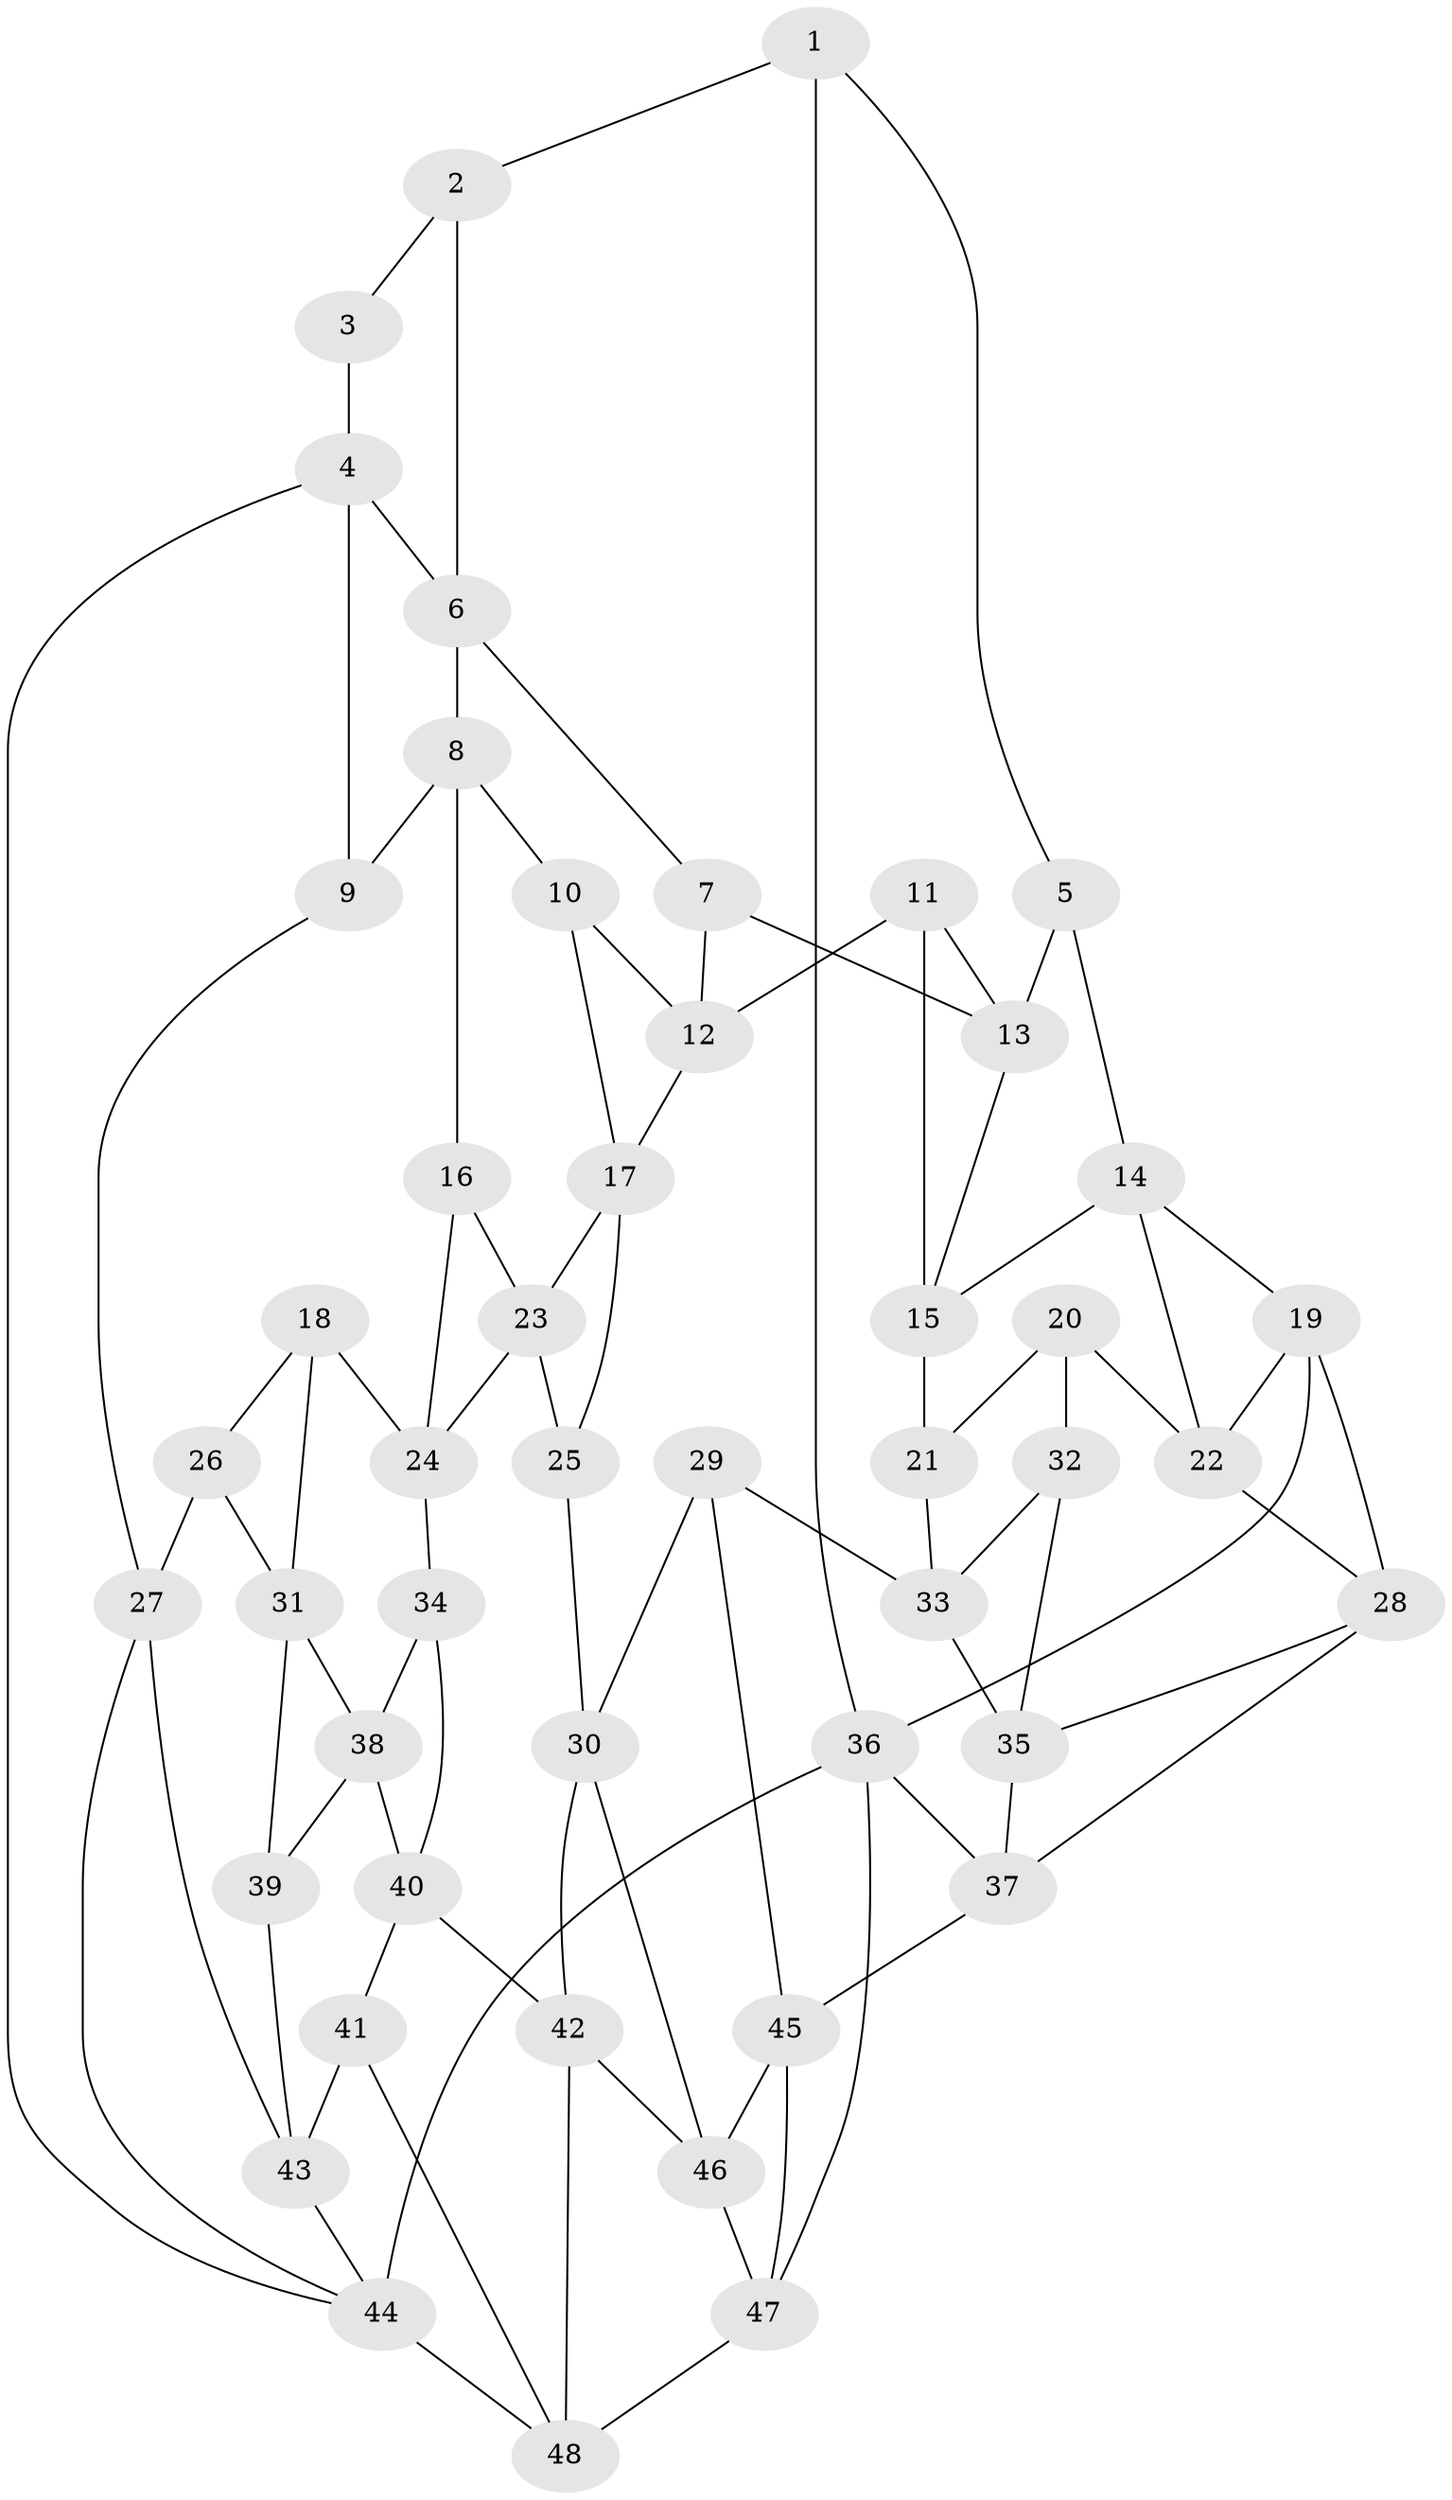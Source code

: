 // original degree distribution, {3: 0.020833333333333332, 6: 0.20833333333333334, 5: 0.5416666666666666, 4: 0.22916666666666666}
// Generated by graph-tools (version 1.1) at 2025/03/03/09/25 03:03:17]
// undirected, 48 vertices, 87 edges
graph export_dot {
graph [start="1"]
  node [color=gray90,style=filled];
  1;
  2;
  3;
  4;
  5;
  6;
  7;
  8;
  9;
  10;
  11;
  12;
  13;
  14;
  15;
  16;
  17;
  18;
  19;
  20;
  21;
  22;
  23;
  24;
  25;
  26;
  27;
  28;
  29;
  30;
  31;
  32;
  33;
  34;
  35;
  36;
  37;
  38;
  39;
  40;
  41;
  42;
  43;
  44;
  45;
  46;
  47;
  48;
  1 -- 2 [weight=1.0];
  1 -- 5 [weight=1.0];
  1 -- 36 [weight=1.0];
  2 -- 3 [weight=1.0];
  2 -- 6 [weight=1.0];
  3 -- 4 [weight=2.0];
  4 -- 6 [weight=1.0];
  4 -- 9 [weight=1.0];
  4 -- 44 [weight=1.0];
  5 -- 13 [weight=1.0];
  5 -- 14 [weight=1.0];
  6 -- 7 [weight=1.0];
  6 -- 8 [weight=1.0];
  7 -- 12 [weight=1.0];
  7 -- 13 [weight=1.0];
  8 -- 9 [weight=1.0];
  8 -- 10 [weight=1.0];
  8 -- 16 [weight=1.0];
  9 -- 27 [weight=1.0];
  10 -- 12 [weight=1.0];
  10 -- 17 [weight=1.0];
  11 -- 12 [weight=1.0];
  11 -- 13 [weight=1.0];
  11 -- 15 [weight=1.0];
  12 -- 17 [weight=1.0];
  13 -- 15 [weight=1.0];
  14 -- 15 [weight=1.0];
  14 -- 19 [weight=1.0];
  14 -- 22 [weight=1.0];
  15 -- 21 [weight=1.0];
  16 -- 23 [weight=1.0];
  16 -- 24 [weight=1.0];
  17 -- 23 [weight=1.0];
  17 -- 25 [weight=1.0];
  18 -- 24 [weight=1.0];
  18 -- 26 [weight=1.0];
  18 -- 31 [weight=1.0];
  19 -- 22 [weight=1.0];
  19 -- 28 [weight=1.0];
  19 -- 36 [weight=1.0];
  20 -- 21 [weight=1.0];
  20 -- 22 [weight=1.0];
  20 -- 32 [weight=2.0];
  21 -- 33 [weight=1.0];
  22 -- 28 [weight=1.0];
  23 -- 24 [weight=1.0];
  23 -- 25 [weight=1.0];
  24 -- 34 [weight=1.0];
  25 -- 30 [weight=1.0];
  26 -- 27 [weight=2.0];
  26 -- 31 [weight=1.0];
  27 -- 43 [weight=1.0];
  27 -- 44 [weight=1.0];
  28 -- 35 [weight=1.0];
  28 -- 37 [weight=1.0];
  29 -- 30 [weight=1.0];
  29 -- 33 [weight=1.0];
  29 -- 45 [weight=1.0];
  30 -- 42 [weight=1.0];
  30 -- 46 [weight=1.0];
  31 -- 38 [weight=1.0];
  31 -- 39 [weight=1.0];
  32 -- 33 [weight=1.0];
  32 -- 35 [weight=1.0];
  33 -- 35 [weight=1.0];
  34 -- 38 [weight=1.0];
  34 -- 40 [weight=1.0];
  35 -- 37 [weight=1.0];
  36 -- 37 [weight=1.0];
  36 -- 44 [weight=2.0];
  36 -- 47 [weight=1.0];
  37 -- 45 [weight=1.0];
  38 -- 39 [weight=1.0];
  38 -- 40 [weight=1.0];
  39 -- 43 [weight=1.0];
  40 -- 41 [weight=1.0];
  40 -- 42 [weight=1.0];
  41 -- 43 [weight=1.0];
  41 -- 48 [weight=1.0];
  42 -- 46 [weight=1.0];
  42 -- 48 [weight=1.0];
  43 -- 44 [weight=1.0];
  44 -- 48 [weight=1.0];
  45 -- 46 [weight=1.0];
  45 -- 47 [weight=1.0];
  46 -- 47 [weight=1.0];
  47 -- 48 [weight=1.0];
}
